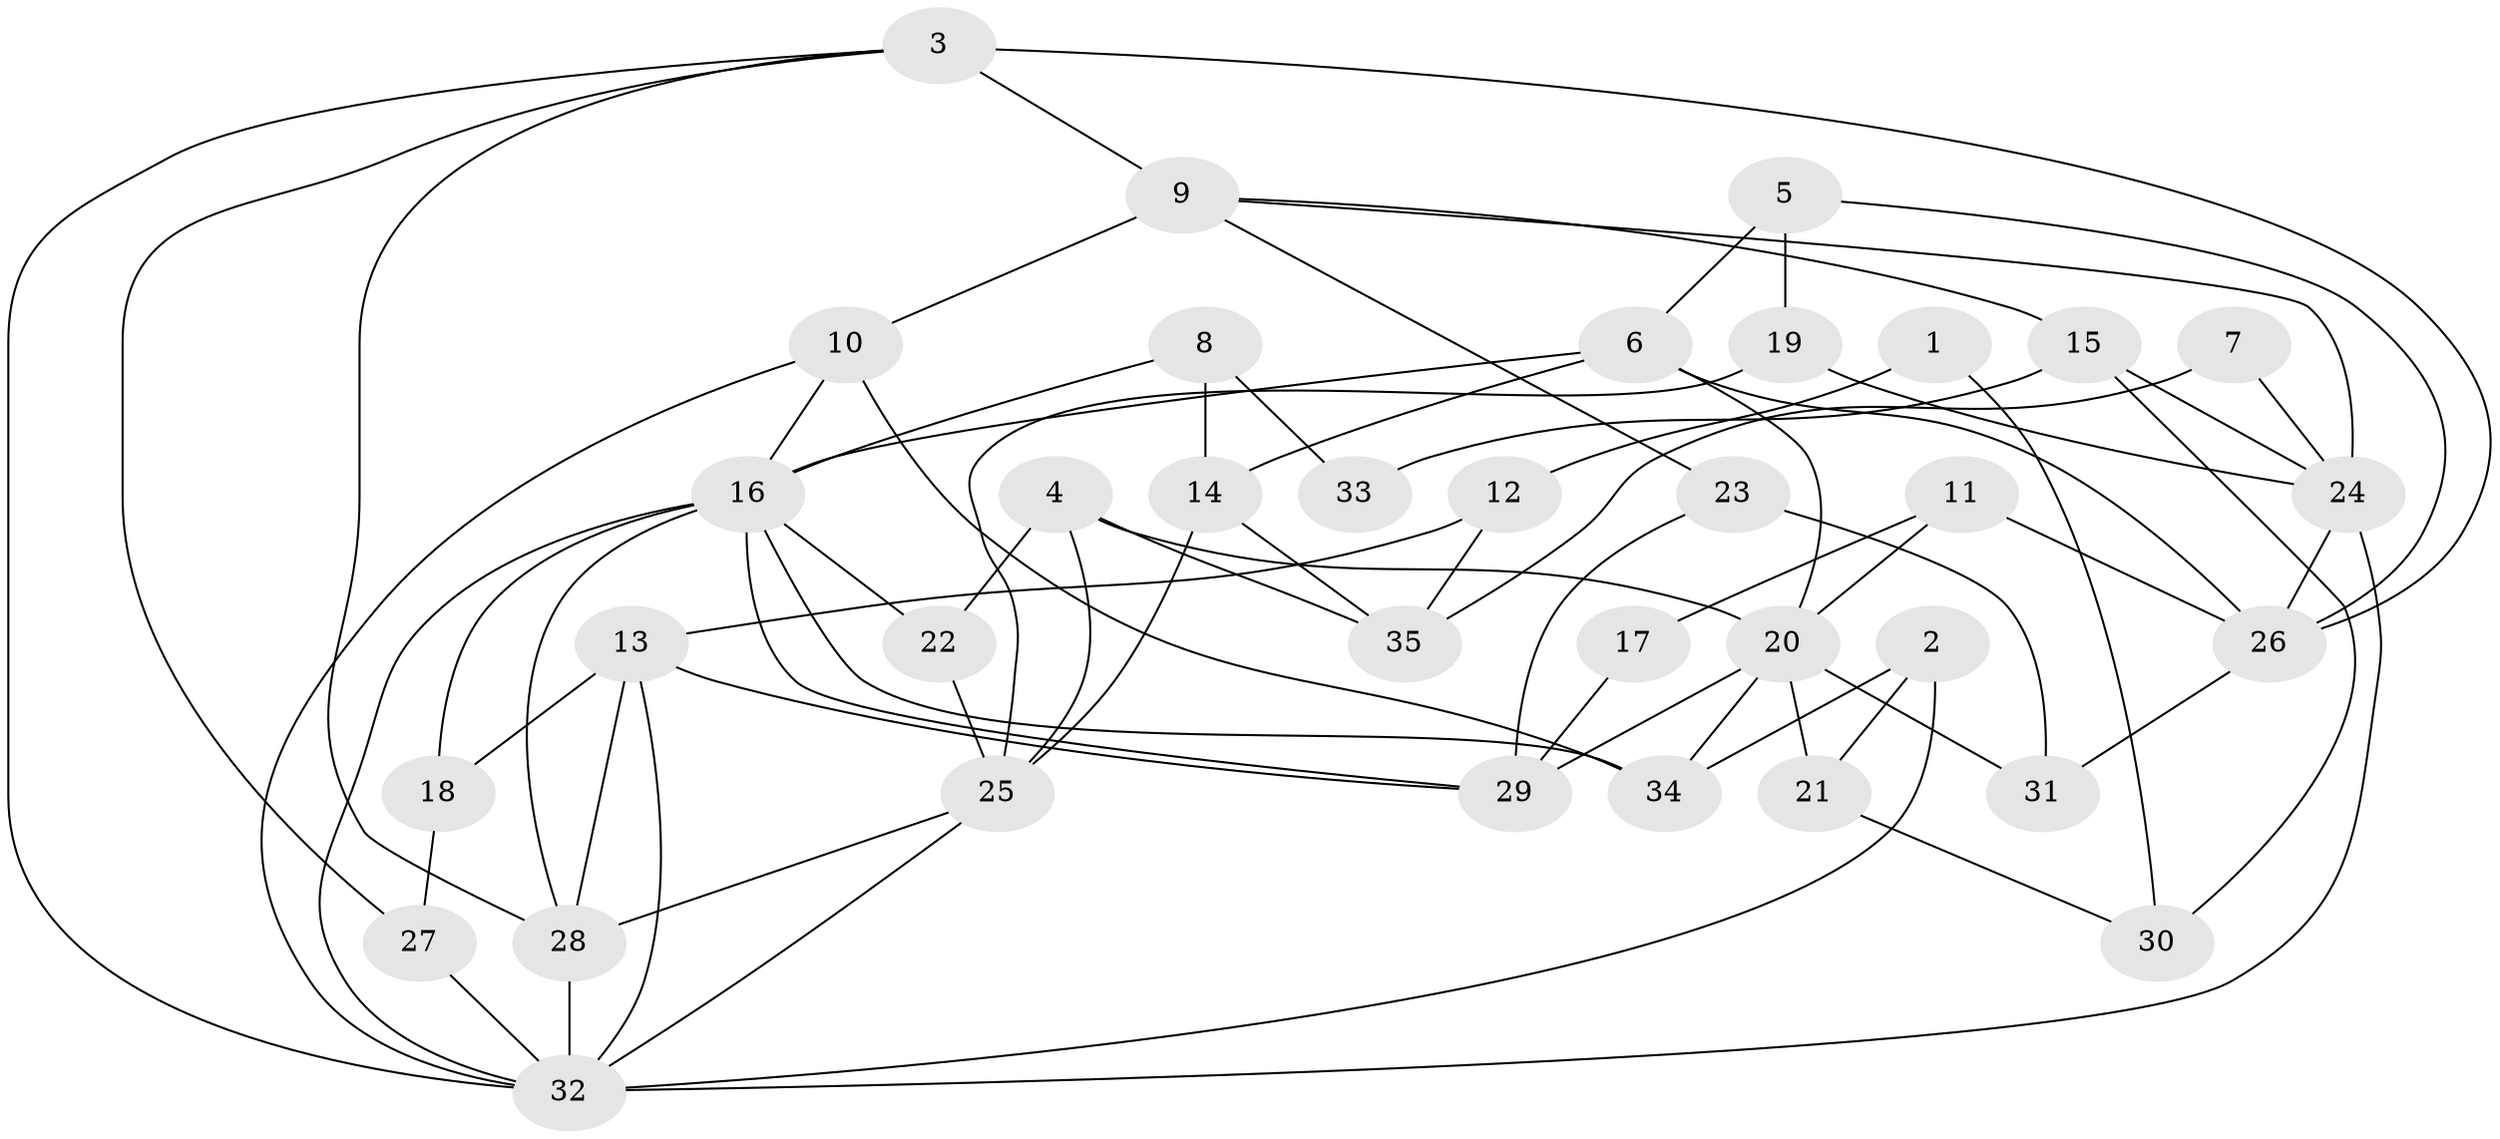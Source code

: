 // original degree distribution, {5: 0.18, 2: 0.12, 3: 0.36, 6: 0.08, 4: 0.18, 7: 0.06, 8: 0.02}
// Generated by graph-tools (version 1.1) at 2025/37/03/04/25 23:37:02]
// undirected, 35 vertices, 72 edges
graph export_dot {
  node [color=gray90,style=filled];
  1;
  2;
  3;
  4;
  5;
  6;
  7;
  8;
  9;
  10;
  11;
  12;
  13;
  14;
  15;
  16;
  17;
  18;
  19;
  20;
  21;
  22;
  23;
  24;
  25;
  26;
  27;
  28;
  29;
  30;
  31;
  32;
  33;
  34;
  35;
  1 -- 12 [weight=1.0];
  1 -- 30 [weight=1.0];
  2 -- 21 [weight=1.0];
  2 -- 32 [weight=1.0];
  2 -- 34 [weight=1.0];
  3 -- 9 [weight=3.0];
  3 -- 26 [weight=1.0];
  3 -- 27 [weight=2.0];
  3 -- 28 [weight=1.0];
  3 -- 32 [weight=1.0];
  4 -- 20 [weight=1.0];
  4 -- 22 [weight=1.0];
  4 -- 25 [weight=1.0];
  4 -- 35 [weight=1.0];
  5 -- 6 [weight=1.0];
  5 -- 19 [weight=1.0];
  5 -- 26 [weight=1.0];
  6 -- 14 [weight=1.0];
  6 -- 16 [weight=1.0];
  6 -- 20 [weight=1.0];
  6 -- 26 [weight=1.0];
  7 -- 24 [weight=1.0];
  7 -- 35 [weight=1.0];
  8 -- 14 [weight=1.0];
  8 -- 16 [weight=1.0];
  8 -- 33 [weight=1.0];
  9 -- 10 [weight=1.0];
  9 -- 15 [weight=1.0];
  9 -- 23 [weight=2.0];
  9 -- 24 [weight=1.0];
  10 -- 16 [weight=1.0];
  10 -- 32 [weight=1.0];
  10 -- 34 [weight=1.0];
  11 -- 17 [weight=1.0];
  11 -- 20 [weight=1.0];
  11 -- 26 [weight=1.0];
  12 -- 13 [weight=1.0];
  12 -- 35 [weight=1.0];
  13 -- 18 [weight=1.0];
  13 -- 28 [weight=1.0];
  13 -- 29 [weight=1.0];
  13 -- 32 [weight=1.0];
  14 -- 25 [weight=1.0];
  14 -- 35 [weight=1.0];
  15 -- 24 [weight=1.0];
  15 -- 30 [weight=1.0];
  15 -- 33 [weight=1.0];
  16 -- 18 [weight=1.0];
  16 -- 22 [weight=2.0];
  16 -- 28 [weight=2.0];
  16 -- 29 [weight=1.0];
  16 -- 32 [weight=1.0];
  16 -- 34 [weight=1.0];
  17 -- 29 [weight=1.0];
  18 -- 27 [weight=2.0];
  19 -- 24 [weight=1.0];
  19 -- 25 [weight=1.0];
  20 -- 21 [weight=1.0];
  20 -- 29 [weight=1.0];
  20 -- 31 [weight=1.0];
  20 -- 34 [weight=2.0];
  21 -- 30 [weight=1.0];
  22 -- 25 [weight=1.0];
  23 -- 29 [weight=1.0];
  23 -- 31 [weight=1.0];
  24 -- 26 [weight=1.0];
  24 -- 32 [weight=1.0];
  25 -- 28 [weight=1.0];
  25 -- 32 [weight=1.0];
  26 -- 31 [weight=1.0];
  27 -- 32 [weight=1.0];
  28 -- 32 [weight=1.0];
}

